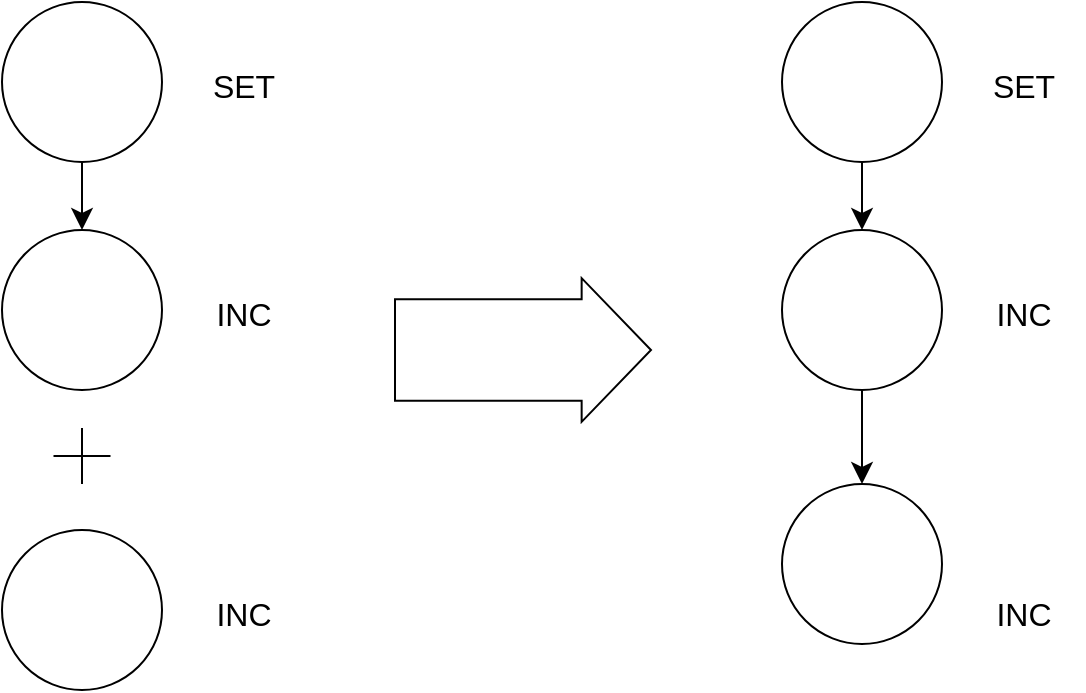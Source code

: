 <mxfile version="24.7.17">
  <diagram name="Page-1" id="2OPp7FAaOo7LbOAuJkzw">
    <mxGraphModel dx="1171" dy="1345" grid="0" gridSize="10" guides="1" tooltips="1" connect="1" arrows="1" fold="1" page="0" pageScale="1" pageWidth="827" pageHeight="1169" math="0" shadow="0">
      <root>
        <mxCell id="0" />
        <mxCell id="1" parent="0" />
        <mxCell id="_oZ8LhXAHsHZBwFGsVQp-8" style="edgeStyle=none;curved=1;rounded=0;orthogonalLoop=1;jettySize=auto;html=1;exitX=0.5;exitY=1;exitDx=0;exitDy=0;entryX=0.5;entryY=0;entryDx=0;entryDy=0;fontSize=12;startSize=8;endSize=8;" edge="1" parent="1" source="_oZ8LhXAHsHZBwFGsVQp-1" target="_oZ8LhXAHsHZBwFGsVQp-3">
          <mxGeometry relative="1" as="geometry" />
        </mxCell>
        <mxCell id="_oZ8LhXAHsHZBwFGsVQp-1" value="" style="ellipse;whiteSpace=wrap;html=1;aspect=fixed;" vertex="1" parent="1">
          <mxGeometry x="51" y="-71" width="80" height="80" as="geometry" />
        </mxCell>
        <mxCell id="_oZ8LhXAHsHZBwFGsVQp-2" value="SET" style="text;html=1;align=center;verticalAlign=middle;whiteSpace=wrap;rounded=0;fontSize=16;" vertex="1" parent="1">
          <mxGeometry x="142" y="-44" width="60" height="30" as="geometry" />
        </mxCell>
        <mxCell id="_oZ8LhXAHsHZBwFGsVQp-3" value="" style="ellipse;whiteSpace=wrap;html=1;aspect=fixed;" vertex="1" parent="1">
          <mxGeometry x="51" y="43" width="80" height="80" as="geometry" />
        </mxCell>
        <mxCell id="_oZ8LhXAHsHZBwFGsVQp-4" value="INC" style="text;html=1;align=center;verticalAlign=middle;whiteSpace=wrap;rounded=0;fontSize=16;" vertex="1" parent="1">
          <mxGeometry x="142" y="70" width="60" height="30" as="geometry" />
        </mxCell>
        <mxCell id="_oZ8LhXAHsHZBwFGsVQp-10" value="" style="ellipse;whiteSpace=wrap;html=1;aspect=fixed;" vertex="1" parent="1">
          <mxGeometry x="51" y="193" width="80" height="80" as="geometry" />
        </mxCell>
        <mxCell id="_oZ8LhXAHsHZBwFGsVQp-11" value="INC" style="text;html=1;align=center;verticalAlign=middle;whiteSpace=wrap;rounded=0;fontSize=16;" vertex="1" parent="1">
          <mxGeometry x="142" y="220" width="60" height="30" as="geometry" />
        </mxCell>
        <mxCell id="_oZ8LhXAHsHZBwFGsVQp-12" value="" style="shape=cross;whiteSpace=wrap;html=1;size=0;" vertex="1" parent="1">
          <mxGeometry x="76.75" y="142" width="28.5" height="28" as="geometry" />
        </mxCell>
        <mxCell id="_oZ8LhXAHsHZBwFGsVQp-14" value="" style="shape=flexArrow;endArrow=classic;html=1;rounded=0;fontSize=12;startSize=8;endSize=11.225;curved=1;width=50.833;" edge="1" parent="1">
          <mxGeometry width="50" height="50" relative="1" as="geometry">
            <mxPoint x="247" y="103" as="sourcePoint" />
            <mxPoint x="376" y="103" as="targetPoint" />
          </mxGeometry>
        </mxCell>
        <mxCell id="_oZ8LhXAHsHZBwFGsVQp-15" style="edgeStyle=none;curved=1;rounded=0;orthogonalLoop=1;jettySize=auto;html=1;exitX=0.5;exitY=1;exitDx=0;exitDy=0;entryX=0.5;entryY=0;entryDx=0;entryDy=0;fontSize=12;startSize=8;endSize=8;" edge="1" parent="1" source="_oZ8LhXAHsHZBwFGsVQp-16" target="_oZ8LhXAHsHZBwFGsVQp-18">
          <mxGeometry relative="1" as="geometry" />
        </mxCell>
        <mxCell id="_oZ8LhXAHsHZBwFGsVQp-16" value="" style="ellipse;whiteSpace=wrap;html=1;aspect=fixed;" vertex="1" parent="1">
          <mxGeometry x="441" y="-71" width="80" height="80" as="geometry" />
        </mxCell>
        <mxCell id="_oZ8LhXAHsHZBwFGsVQp-17" value="SET" style="text;html=1;align=center;verticalAlign=middle;whiteSpace=wrap;rounded=0;fontSize=16;" vertex="1" parent="1">
          <mxGeometry x="532" y="-44" width="60" height="30" as="geometry" />
        </mxCell>
        <mxCell id="_oZ8LhXAHsHZBwFGsVQp-23" style="edgeStyle=none;curved=1;rounded=0;orthogonalLoop=1;jettySize=auto;html=1;exitX=0.5;exitY=1;exitDx=0;exitDy=0;entryX=0.5;entryY=0;entryDx=0;entryDy=0;fontSize=12;startSize=8;endSize=8;" edge="1" parent="1" source="_oZ8LhXAHsHZBwFGsVQp-18" target="_oZ8LhXAHsHZBwFGsVQp-20">
          <mxGeometry relative="1" as="geometry" />
        </mxCell>
        <mxCell id="_oZ8LhXAHsHZBwFGsVQp-18" value="" style="ellipse;whiteSpace=wrap;html=1;aspect=fixed;" vertex="1" parent="1">
          <mxGeometry x="441" y="43" width="80" height="80" as="geometry" />
        </mxCell>
        <mxCell id="_oZ8LhXAHsHZBwFGsVQp-19" value="INC" style="text;html=1;align=center;verticalAlign=middle;whiteSpace=wrap;rounded=0;fontSize=16;" vertex="1" parent="1">
          <mxGeometry x="532" y="70" width="60" height="30" as="geometry" />
        </mxCell>
        <mxCell id="_oZ8LhXAHsHZBwFGsVQp-20" value="" style="ellipse;whiteSpace=wrap;html=1;aspect=fixed;" vertex="1" parent="1">
          <mxGeometry x="441" y="170" width="80" height="80" as="geometry" />
        </mxCell>
        <mxCell id="_oZ8LhXAHsHZBwFGsVQp-21" value="INC" style="text;html=1;align=center;verticalAlign=middle;whiteSpace=wrap;rounded=0;fontSize=16;" vertex="1" parent="1">
          <mxGeometry x="532" y="220" width="60" height="30" as="geometry" />
        </mxCell>
      </root>
    </mxGraphModel>
  </diagram>
</mxfile>

